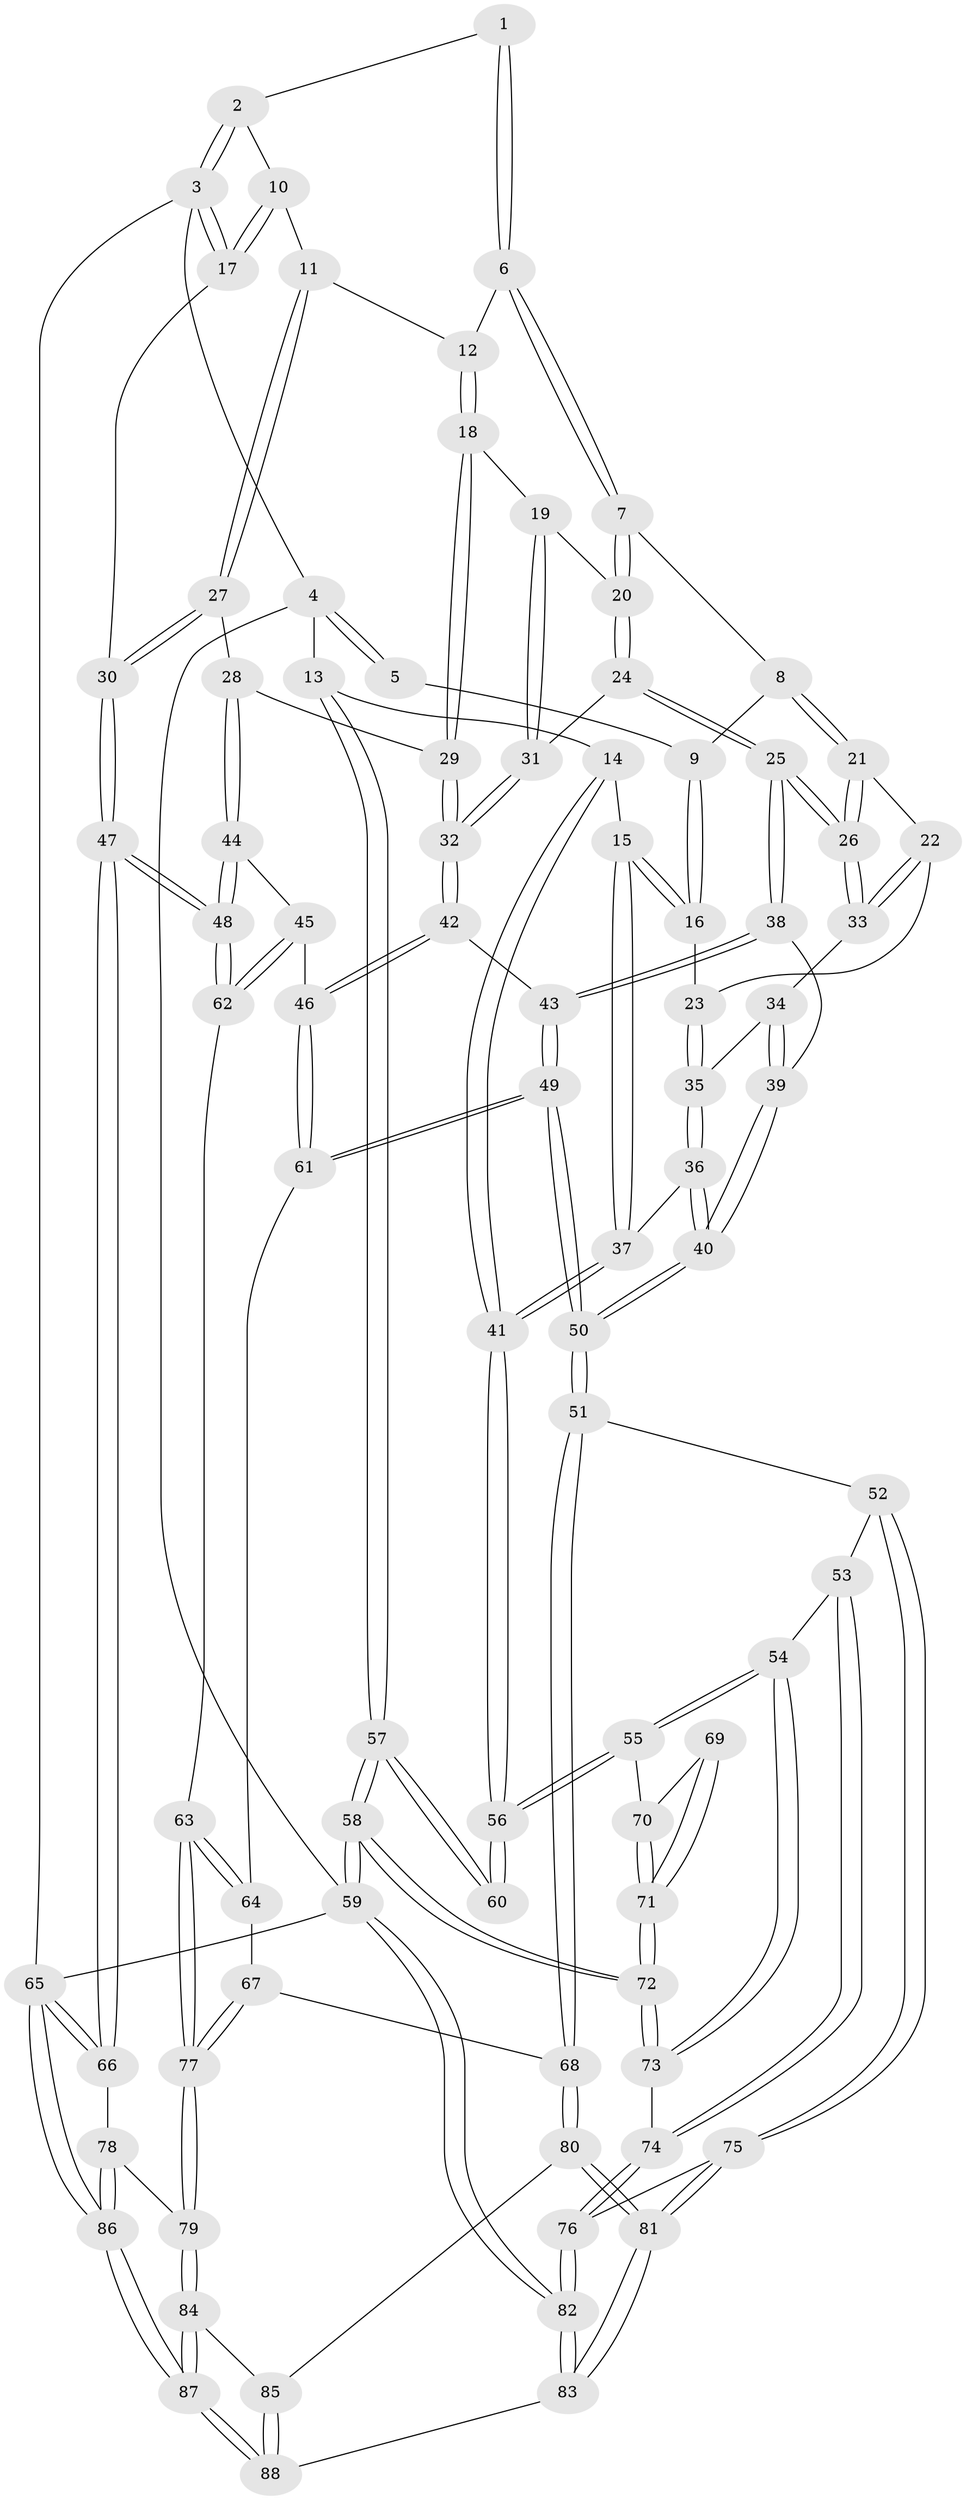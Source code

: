 // Generated by graph-tools (version 1.1) at 2025/03/03/09/25 03:03:25]
// undirected, 88 vertices, 217 edges
graph export_dot {
graph [start="1"]
  node [color=gray90,style=filled];
  1 [pos="+0.6007006032770853+0"];
  2 [pos="+0.9175691742783403+0"];
  3 [pos="+1+0"];
  4 [pos="+0+0"];
  5 [pos="+0.4325726888787081+0"];
  6 [pos="+0.610330114960013+0"];
  7 [pos="+0.5584028227125667+0.10513473145476358"];
  8 [pos="+0.4927205835014249+0.12605688107404853"];
  9 [pos="+0.40623642540547833+0.08735371112315263"];
  10 [pos="+0.905164119445629+0.055555769663661554"];
  11 [pos="+0.877768622890147+0.11496032990078145"];
  12 [pos="+0.7555840001437982+0.07467298226109968"];
  13 [pos="+0+0"];
  14 [pos="+0.1339954801721487+0.12491779571910322"];
  15 [pos="+0.15174344360440548+0.13521763113668966"];
  16 [pos="+0.29109166872300174+0.15680542588390345"];
  17 [pos="+1+0.06515254708590112"];
  18 [pos="+0.7083046828358253+0.17941760932149098"];
  19 [pos="+0.6958479734309677+0.1832564856529564"];
  20 [pos="+0.5635363994123002+0.11666028688974188"];
  21 [pos="+0.4234368834854132+0.19397790161499723"];
  22 [pos="+0.4132259631435564+0.19467759007821672"];
  23 [pos="+0.3353290971512282+0.17988379856511563"];
  24 [pos="+0.5576909866627382+0.2965817500252197"];
  25 [pos="+0.5402899534649668+0.30891645118127"];
  26 [pos="+0.4924121840651751+0.27350001361907705"];
  27 [pos="+0.9191217725518347+0.24755860357967352"];
  28 [pos="+0.8991805012056417+0.26413341366325394"];
  29 [pos="+0.8501326315634047+0.2708790818193157"];
  30 [pos="+1+0.2610670747504934"];
  31 [pos="+0.6426573125105401+0.3018587881031854"];
  32 [pos="+0.7150497027796751+0.3492126320981149"];
  33 [pos="+0.4059696497459809+0.2742405912787457"];
  34 [pos="+0.3939944530300034+0.2860716575614028"];
  35 [pos="+0.3744874132975506+0.29053460048516766"];
  36 [pos="+0.31688237950599973+0.3826090798642513"];
  37 [pos="+0.30678501333001446+0.3810321422065505"];
  38 [pos="+0.5337092973585418+0.3214227634865868"];
  39 [pos="+0.48373366403910106+0.3560015172594943"];
  40 [pos="+0.40705805894264024+0.43262332082793714"];
  41 [pos="+0.2045085156630534+0.46834553501657294"];
  42 [pos="+0.7135622332910032+0.420571518181723"];
  43 [pos="+0.5788049634208295+0.42634556584015904"];
  44 [pos="+0.8940989999511618+0.3587515983793467"];
  45 [pos="+0.8557087479230205+0.45048945782286565"];
  46 [pos="+0.7287350531074229+0.4679675105884296"];
  47 [pos="+1+0.6498672843629811"];
  48 [pos="+1+0.6431507253977734"];
  49 [pos="+0.5558815758308163+0.5400125673523173"];
  50 [pos="+0.45280189444919117+0.6064973962705483"];
  51 [pos="+0.4356460976275256+0.6548291458397733"];
  52 [pos="+0.39152529309847156+0.6579930574450663"];
  53 [pos="+0.22881565419586497+0.6207882628627253"];
  54 [pos="+0.2026436292207448+0.6062176265042036"];
  55 [pos="+0.18610302739884854+0.5904326438505647"];
  56 [pos="+0.1485083842748849+0.5292513322620639"];
  57 [pos="+0+0.39669150085904853"];
  58 [pos="+0+1"];
  59 [pos="+0+1"];
  60 [pos="+0+0.4227093551187574"];
  61 [pos="+0.7110885100641862+0.5262575983591603"];
  62 [pos="+0.9786812439654048+0.6470527094425513"];
  63 [pos="+0.8842703758104525+0.6799968449988586"];
  64 [pos="+0.7166153090312827+0.5368074375174607"];
  65 [pos="+1+1"];
  66 [pos="+1+0.9910842048188062"];
  67 [pos="+0.6292319497128658+0.7287636377118775"];
  68 [pos="+0.48740295085185514+0.7266883693906016"];
  69 [pos="+0.015351916238664063+0.6293489702390083"];
  70 [pos="+0.06920833531107166+0.6841040228134799"];
  71 [pos="+0.044479238859613815+0.7093618275853453"];
  72 [pos="+0+0.8699828446243729"];
  73 [pos="+0.09102776787904861+0.7957287897467741"];
  74 [pos="+0.1945001268947338+0.7973298193430249"];
  75 [pos="+0.2672824744638633+0.8271271814093863"];
  76 [pos="+0.22646302726646855+0.8347309247722107"];
  77 [pos="+0.7869721836973915+0.7884673055385585"];
  78 [pos="+0.8192570719044713+0.8573472689051542"];
  79 [pos="+0.7868146049315826+0.8278235535013804"];
  80 [pos="+0.47330345753914915+1"];
  81 [pos="+0.4718664203757137+1"];
  82 [pos="+0+1"];
  83 [pos="+0.4523334785238973+1"];
  84 [pos="+0.7726988992842667+0.8479489889999896"];
  85 [pos="+0.7424006335937691+0.882953543181216"];
  86 [pos="+1+1"];
  87 [pos="+0.9057125347078184+1"];
  88 [pos="+0.8264957080166927+1"];
  1 -- 2;
  1 -- 6;
  1 -- 6;
  2 -- 3;
  2 -- 3;
  2 -- 10;
  3 -- 4;
  3 -- 17;
  3 -- 17;
  3 -- 65;
  4 -- 5;
  4 -- 5;
  4 -- 13;
  4 -- 59;
  5 -- 9;
  6 -- 7;
  6 -- 7;
  6 -- 12;
  7 -- 8;
  7 -- 20;
  7 -- 20;
  8 -- 9;
  8 -- 21;
  8 -- 21;
  9 -- 16;
  9 -- 16;
  10 -- 11;
  10 -- 17;
  10 -- 17;
  11 -- 12;
  11 -- 27;
  11 -- 27;
  12 -- 18;
  12 -- 18;
  13 -- 14;
  13 -- 57;
  13 -- 57;
  14 -- 15;
  14 -- 41;
  14 -- 41;
  15 -- 16;
  15 -- 16;
  15 -- 37;
  15 -- 37;
  16 -- 23;
  17 -- 30;
  18 -- 19;
  18 -- 29;
  18 -- 29;
  19 -- 20;
  19 -- 31;
  19 -- 31;
  20 -- 24;
  20 -- 24;
  21 -- 22;
  21 -- 26;
  21 -- 26;
  22 -- 23;
  22 -- 33;
  22 -- 33;
  23 -- 35;
  23 -- 35;
  24 -- 25;
  24 -- 25;
  24 -- 31;
  25 -- 26;
  25 -- 26;
  25 -- 38;
  25 -- 38;
  26 -- 33;
  26 -- 33;
  27 -- 28;
  27 -- 30;
  27 -- 30;
  28 -- 29;
  28 -- 44;
  28 -- 44;
  29 -- 32;
  29 -- 32;
  30 -- 47;
  30 -- 47;
  31 -- 32;
  31 -- 32;
  32 -- 42;
  32 -- 42;
  33 -- 34;
  34 -- 35;
  34 -- 39;
  34 -- 39;
  35 -- 36;
  35 -- 36;
  36 -- 37;
  36 -- 40;
  36 -- 40;
  37 -- 41;
  37 -- 41;
  38 -- 39;
  38 -- 43;
  38 -- 43;
  39 -- 40;
  39 -- 40;
  40 -- 50;
  40 -- 50;
  41 -- 56;
  41 -- 56;
  42 -- 43;
  42 -- 46;
  42 -- 46;
  43 -- 49;
  43 -- 49;
  44 -- 45;
  44 -- 48;
  44 -- 48;
  45 -- 46;
  45 -- 62;
  45 -- 62;
  46 -- 61;
  46 -- 61;
  47 -- 48;
  47 -- 48;
  47 -- 66;
  47 -- 66;
  48 -- 62;
  48 -- 62;
  49 -- 50;
  49 -- 50;
  49 -- 61;
  49 -- 61;
  50 -- 51;
  50 -- 51;
  51 -- 52;
  51 -- 68;
  51 -- 68;
  52 -- 53;
  52 -- 75;
  52 -- 75;
  53 -- 54;
  53 -- 74;
  53 -- 74;
  54 -- 55;
  54 -- 55;
  54 -- 73;
  54 -- 73;
  55 -- 56;
  55 -- 56;
  55 -- 70;
  56 -- 60;
  56 -- 60;
  57 -- 58;
  57 -- 58;
  57 -- 60;
  57 -- 60;
  58 -- 59;
  58 -- 59;
  58 -- 72;
  58 -- 72;
  59 -- 82;
  59 -- 82;
  59 -- 65;
  61 -- 64;
  62 -- 63;
  63 -- 64;
  63 -- 64;
  63 -- 77;
  63 -- 77;
  64 -- 67;
  65 -- 66;
  65 -- 66;
  65 -- 86;
  65 -- 86;
  66 -- 78;
  67 -- 68;
  67 -- 77;
  67 -- 77;
  68 -- 80;
  68 -- 80;
  69 -- 70;
  69 -- 71;
  69 -- 71;
  70 -- 71;
  70 -- 71;
  71 -- 72;
  71 -- 72;
  72 -- 73;
  72 -- 73;
  73 -- 74;
  74 -- 76;
  74 -- 76;
  75 -- 76;
  75 -- 81;
  75 -- 81;
  76 -- 82;
  76 -- 82;
  77 -- 79;
  77 -- 79;
  78 -- 79;
  78 -- 86;
  78 -- 86;
  79 -- 84;
  79 -- 84;
  80 -- 81;
  80 -- 81;
  80 -- 85;
  81 -- 83;
  81 -- 83;
  82 -- 83;
  82 -- 83;
  83 -- 88;
  84 -- 85;
  84 -- 87;
  84 -- 87;
  85 -- 88;
  85 -- 88;
  86 -- 87;
  86 -- 87;
  87 -- 88;
  87 -- 88;
}
